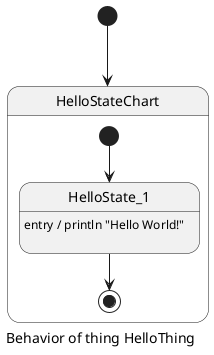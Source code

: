 @startuml
skinparam defaultTextAlignment left
caption Behavior of thing HelloThing
[*] --> HelloStateChart
state HelloStateChart{
state HelloState_1{
	HelloState_1 : entry / println "Hello World!"\n
}
HelloState_1 --> [*]
[*] --> HelloState_1
}
@enduml
